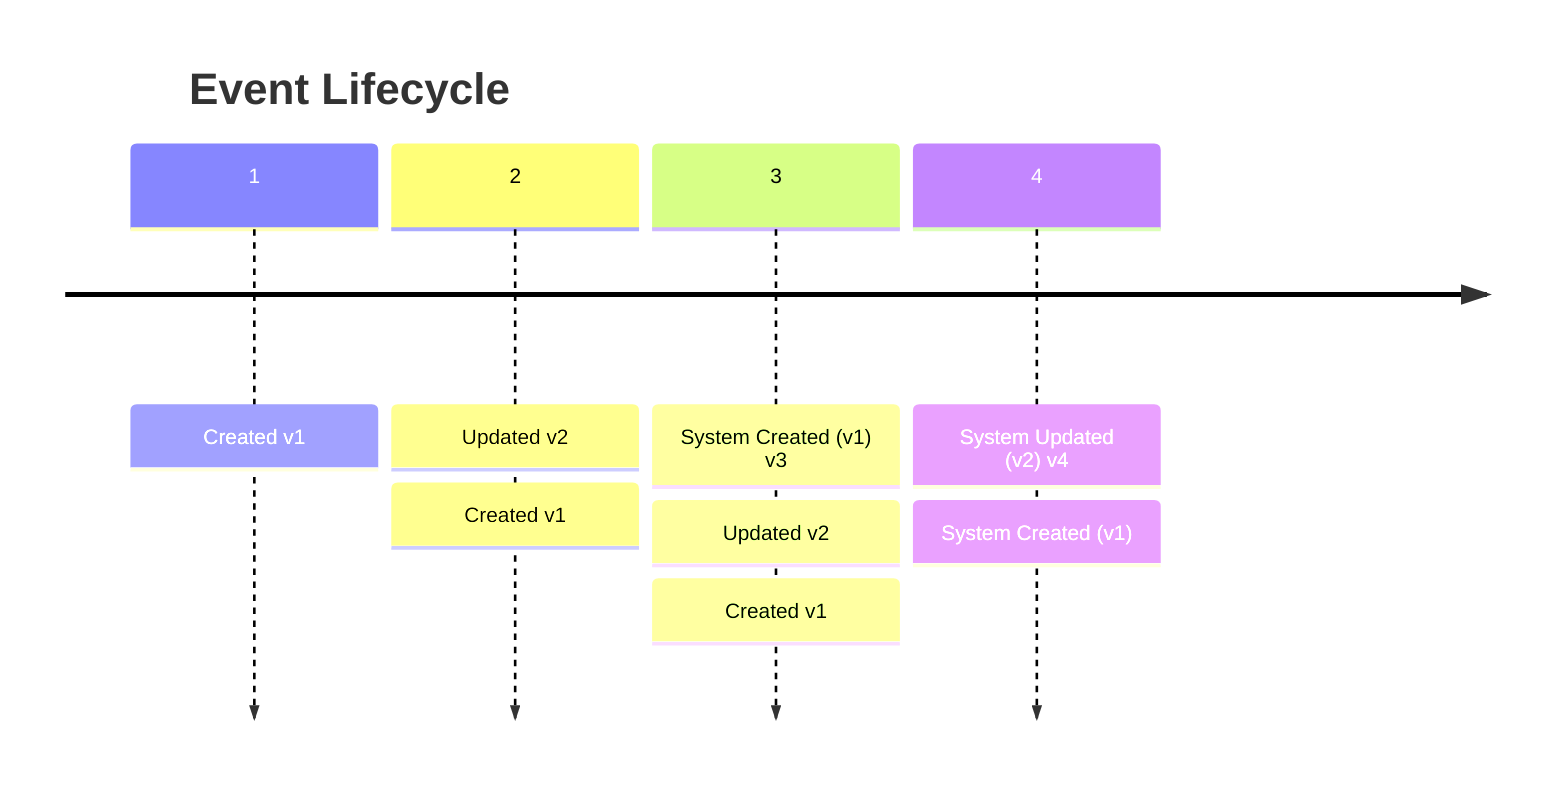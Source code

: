 timeline
    title Event Lifecycle
    1 : Created v1
    2 : Updated v2
      : Created v1
    3 : System Created (v1) v3
      : Updated v2
      : Created v1
    4 : System Updated (v2) v4
      : System Created (v1)
